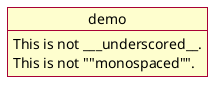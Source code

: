 @startuml Samples
skin rose
skinparam classFontName Calibri
skinparam shadowing false

object demo {
    This is not ~___underscored__.
    This is not ~""monospaced"".
}

@enduml